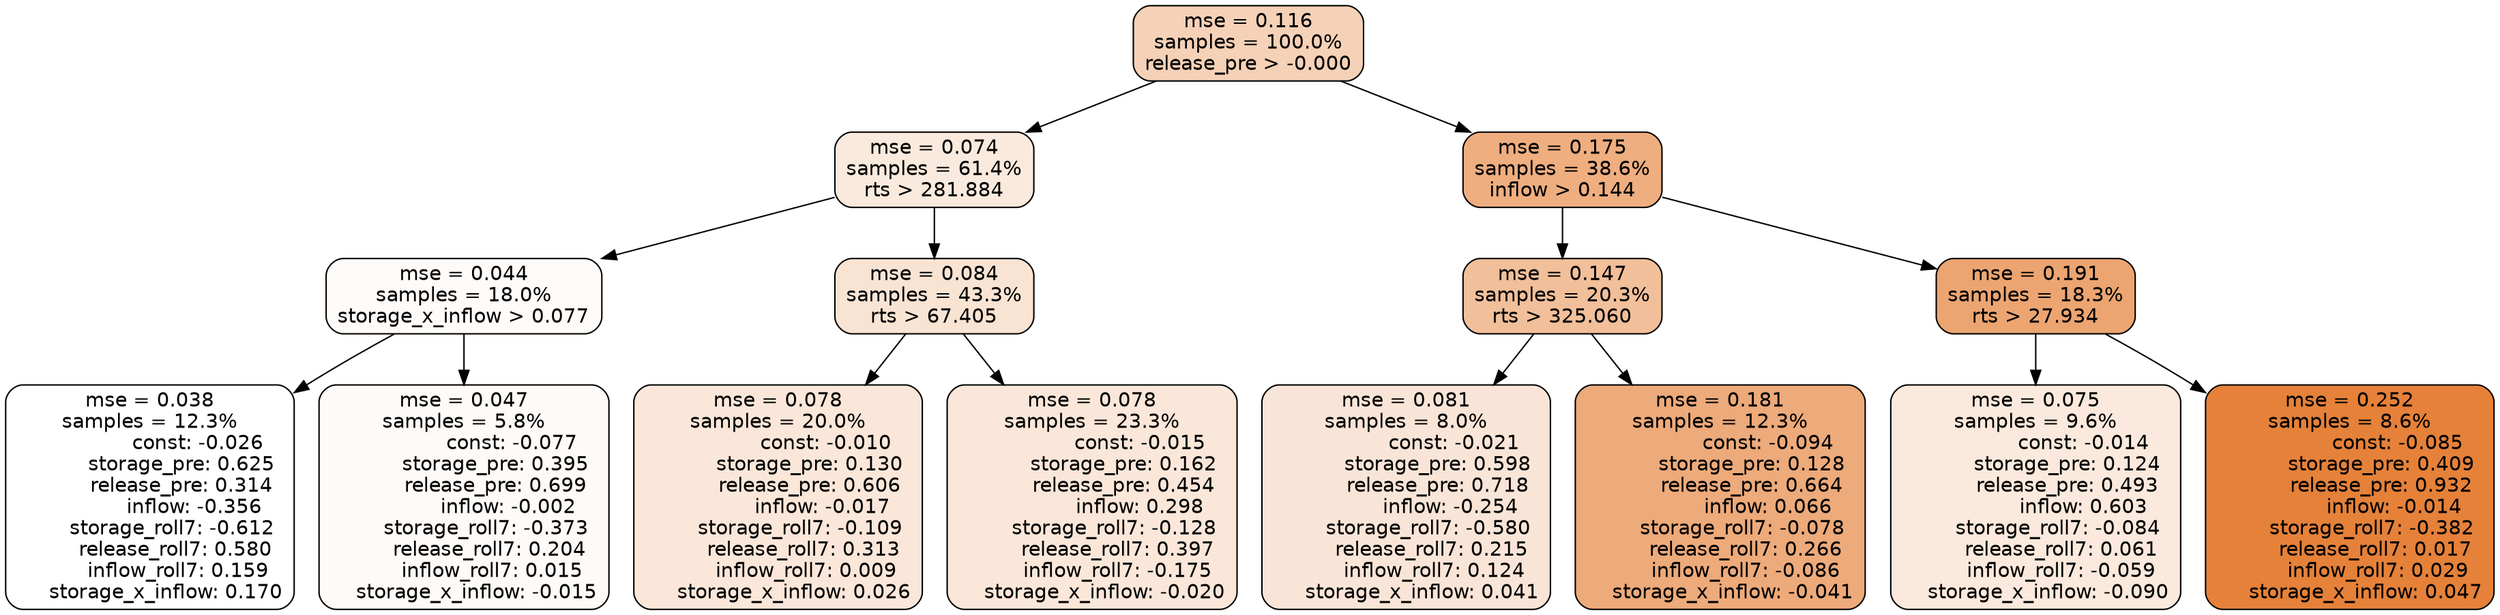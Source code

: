 digraph tree {
node [shape=rectangle, style="filled, rounded", color="black", fontname=helvetica] ;
edge [fontname=helvetica] ;
	"0" [label="mse = 0.116
samples = 100.0%
release_pre > -0.000", fillcolor="#f5d1b7"]
	"1" [label="mse = 0.074
samples = 61.4%
rts > 281.884", fillcolor="#faeade"]
	"8" [label="mse = 0.175
samples = 38.6%
inflow > 0.144", fillcolor="#eeae80"]
	"5" [label="mse = 0.044
samples = 18.0%
storage_x_inflow > 0.077", fillcolor="#fefbf9"]
	"2" [label="mse = 0.084
samples = 43.3%
rts > 67.405", fillcolor="#f9e4d4"]
	"9" [label="mse = 0.147
samples = 20.3%
rts > 325.060", fillcolor="#f1bf9a"]
	"12" [label="mse = 0.191
samples = 18.3%
rts > 27.934", fillcolor="#eca571"]
	"6" [label="mse = 0.038
samples = 12.3%
               const: -0.026
          storage_pre: 0.625
          release_pre: 0.314
              inflow: -0.356
       storage_roll7: -0.612
        release_roll7: 0.580
         inflow_roll7: 0.159
     storage_x_inflow: 0.170", fillcolor="#ffffff"]
	"7" [label="mse = 0.047
samples = 5.8%
               const: -0.077
          storage_pre: 0.395
          release_pre: 0.699
              inflow: -0.002
       storage_roll7: -0.373
        release_roll7: 0.204
         inflow_roll7: 0.015
    storage_x_inflow: -0.015", fillcolor="#fdfaf7"]
	"4" [label="mse = 0.078
samples = 20.0%
               const: -0.010
          storage_pre: 0.130
          release_pre: 0.606
              inflow: -0.017
       storage_roll7: -0.109
        release_roll7: 0.313
         inflow_roll7: 0.009
     storage_x_inflow: 0.026", fillcolor="#fae7d9"]
	"3" [label="mse = 0.078
samples = 23.3%
               const: -0.015
          storage_pre: 0.162
          release_pre: 0.454
               inflow: 0.298
       storage_roll7: -0.128
        release_roll7: 0.397
        inflow_roll7: -0.175
    storage_x_inflow: -0.020", fillcolor="#fae7d9"]
	"11" [label="mse = 0.081
samples = 8.0%
               const: -0.021
          storage_pre: 0.598
          release_pre: 0.718
              inflow: -0.254
       storage_roll7: -0.580
        release_roll7: 0.215
         inflow_roll7: 0.124
     storage_x_inflow: 0.041", fillcolor="#f9e5d7"]
	"10" [label="mse = 0.181
samples = 12.3%
               const: -0.094
          storage_pre: 0.128
          release_pre: 0.664
               inflow: 0.066
       storage_roll7: -0.078
        release_roll7: 0.266
        inflow_roll7: -0.086
    storage_x_inflow: -0.041", fillcolor="#edaa7a"]
	"13" [label="mse = 0.075
samples = 9.6%
               const: -0.014
          storage_pre: 0.124
          release_pre: 0.493
               inflow: 0.603
       storage_roll7: -0.084
        release_roll7: 0.061
        inflow_roll7: -0.059
    storage_x_inflow: -0.090", fillcolor="#fae9dc"]
	"14" [label="mse = 0.252
samples = 8.6%
               const: -0.085
          storage_pre: 0.409
          release_pre: 0.932
              inflow: -0.014
       storage_roll7: -0.382
        release_roll7: 0.017
         inflow_roll7: 0.029
     storage_x_inflow: 0.047", fillcolor="#e58139"]

	"0" -> "1"
	"0" -> "8"
	"1" -> "2"
	"1" -> "5"
	"8" -> "9"
	"8" -> "12"
	"5" -> "6"
	"5" -> "7"
	"2" -> "3"
	"2" -> "4"
	"9" -> "10"
	"9" -> "11"
	"12" -> "13"
	"12" -> "14"
}